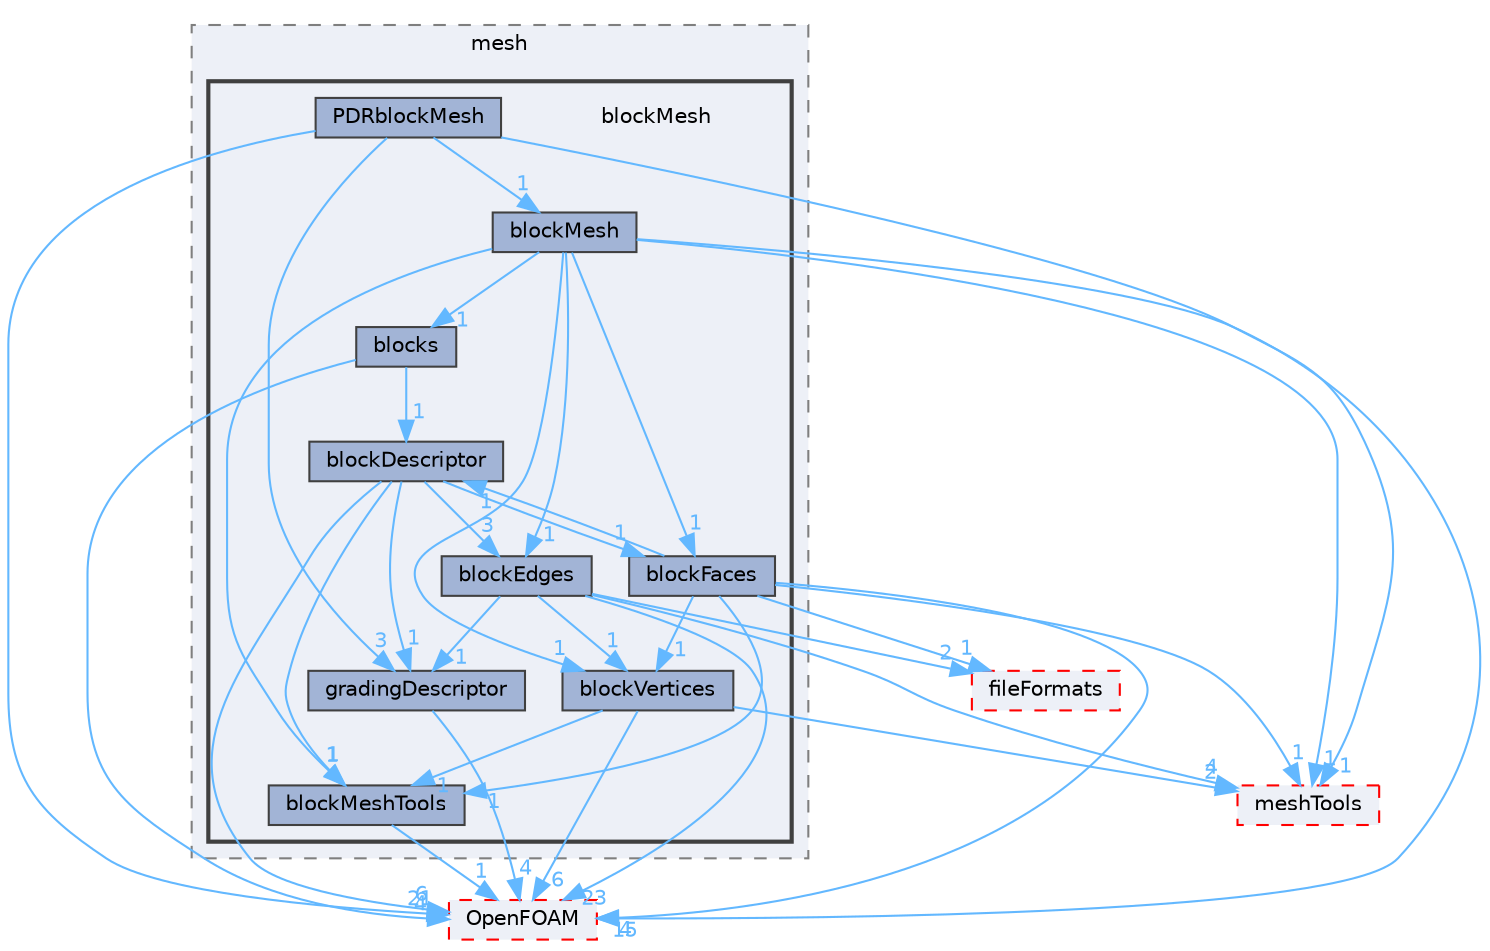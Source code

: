 digraph "src/mesh/blockMesh"
{
 // LATEX_PDF_SIZE
  bgcolor="transparent";
  edge [fontname=Helvetica,fontsize=10,labelfontname=Helvetica,labelfontsize=10];
  node [fontname=Helvetica,fontsize=10,shape=box,height=0.2,width=0.4];
  compound=true
  subgraph clusterdir_7be0d8c199b9408ae01f5d77515b8def {
    graph [ bgcolor="#edf0f7", pencolor="grey50", label="mesh", fontname=Helvetica,fontsize=10 style="filled,dashed", URL="dir_7be0d8c199b9408ae01f5d77515b8def.html",tooltip=""]
  subgraph clusterdir_ade3ea1948a418ffb78a293f495540d7 {
    graph [ bgcolor="#edf0f7", pencolor="grey25", label="", fontname=Helvetica,fontsize=10 style="filled,bold", URL="dir_ade3ea1948a418ffb78a293f495540d7.html",tooltip=""]
    dir_ade3ea1948a418ffb78a293f495540d7 [shape=plaintext, label="blockMesh"];
  dir_a3d52b2f9b3e65042a1bb91a49e53ba2 [label="blockDescriptor", fillcolor="#a2b4d6", color="grey25", style="filled", URL="dir_a3d52b2f9b3e65042a1bb91a49e53ba2.html",tooltip=""];
  dir_2be04f7008d0f59dcfa6d7f2ed1ae216 [label="blockEdges", fillcolor="#a2b4d6", color="grey25", style="filled", URL="dir_2be04f7008d0f59dcfa6d7f2ed1ae216.html",tooltip=""];
  dir_bd6d7609183954e4e602a5d911da1e0d [label="blockFaces", fillcolor="#a2b4d6", color="grey25", style="filled", URL="dir_bd6d7609183954e4e602a5d911da1e0d.html",tooltip=""];
  dir_31b8270c210cc8b10b1c8fa0114be036 [label="blockMesh", fillcolor="#a2b4d6", color="grey25", style="filled", URL="dir_31b8270c210cc8b10b1c8fa0114be036.html",tooltip=""];
  dir_934fd699d4e73509f5b745cbde9009c9 [label="blockMeshTools", fillcolor="#a2b4d6", color="grey25", style="filled", URL="dir_934fd699d4e73509f5b745cbde9009c9.html",tooltip=""];
  dir_3d4b7ff82430426b89c0b8ee1857acdd [label="blocks", fillcolor="#a2b4d6", color="grey25", style="filled", URL="dir_3d4b7ff82430426b89c0b8ee1857acdd.html",tooltip=""];
  dir_93895511c18a9f0db9f27c0c000f3eac [label="blockVertices", fillcolor="#a2b4d6", color="grey25", style="filled", URL="dir_93895511c18a9f0db9f27c0c000f3eac.html",tooltip=""];
  dir_3903f2573fdbc5abba7a817e773bfcbc [label="gradingDescriptor", fillcolor="#a2b4d6", color="grey25", style="filled", URL="dir_3903f2573fdbc5abba7a817e773bfcbc.html",tooltip=""];
  dir_9b6cc87a9dc95468230600f8787399a0 [label="PDRblockMesh", fillcolor="#a2b4d6", color="grey25", style="filled", URL="dir_9b6cc87a9dc95468230600f8787399a0.html",tooltip=""];
  }
  }
  dir_ae30ad0bef50cf391b24c614251bb9fd [label="meshTools", fillcolor="#edf0f7", color="red", style="filled,dashed", URL="dir_ae30ad0bef50cf391b24c614251bb9fd.html",tooltip=""];
  dir_c5473ff19b20e6ec4dfe5c310b3778a8 [label="OpenFOAM", fillcolor="#edf0f7", color="red", style="filled,dashed", URL="dir_c5473ff19b20e6ec4dfe5c310b3778a8.html",tooltip=""];
  dir_b05602f37bb521a7142c0a3e200b5f35 [label="fileFormats", fillcolor="#edf0f7", color="red", style="filled,dashed", URL="dir_b05602f37bb521a7142c0a3e200b5f35.html",tooltip=""];
  dir_a3d52b2f9b3e65042a1bb91a49e53ba2->dir_2be04f7008d0f59dcfa6d7f2ed1ae216 [headlabel="3", labeldistance=1.5 headhref="dir_000299_000301.html" href="dir_000299_000301.html" color="steelblue1" fontcolor="steelblue1"];
  dir_a3d52b2f9b3e65042a1bb91a49e53ba2->dir_3903f2573fdbc5abba7a817e773bfcbc [headlabel="1", labeldistance=1.5 headhref="dir_000299_001669.html" href="dir_000299_001669.html" color="steelblue1" fontcolor="steelblue1"];
  dir_a3d52b2f9b3e65042a1bb91a49e53ba2->dir_934fd699d4e73509f5b745cbde9009c9 [headlabel="1", labeldistance=1.5 headhref="dir_000299_000307.html" href="dir_000299_000307.html" color="steelblue1" fontcolor="steelblue1"];
  dir_a3d52b2f9b3e65042a1bb91a49e53ba2->dir_bd6d7609183954e4e602a5d911da1e0d [headlabel="1", labeldistance=1.5 headhref="dir_000299_000303.html" href="dir_000299_000303.html" color="steelblue1" fontcolor="steelblue1"];
  dir_a3d52b2f9b3e65042a1bb91a49e53ba2->dir_c5473ff19b20e6ec4dfe5c310b3778a8 [headlabel="6", labeldistance=1.5 headhref="dir_000299_002695.html" href="dir_000299_002695.html" color="steelblue1" fontcolor="steelblue1"];
  dir_2be04f7008d0f59dcfa6d7f2ed1ae216->dir_93895511c18a9f0db9f27c0c000f3eac [headlabel="1", labeldistance=1.5 headhref="dir_000301_000310.html" href="dir_000301_000310.html" color="steelblue1" fontcolor="steelblue1"];
  dir_2be04f7008d0f59dcfa6d7f2ed1ae216->dir_ae30ad0bef50cf391b24c614251bb9fd [headlabel="4", labeldistance=1.5 headhref="dir_000301_002382.html" href="dir_000301_002382.html" color="steelblue1" fontcolor="steelblue1"];
  dir_2be04f7008d0f59dcfa6d7f2ed1ae216->dir_c5473ff19b20e6ec4dfe5c310b3778a8 [headlabel="23", labeldistance=1.5 headhref="dir_000301_002695.html" href="dir_000301_002695.html" color="steelblue1" fontcolor="steelblue1"];
  dir_2be04f7008d0f59dcfa6d7f2ed1ae216->dir_3903f2573fdbc5abba7a817e773bfcbc [headlabel="1", labeldistance=1.5 headhref="dir_000301_001669.html" href="dir_000301_001669.html" color="steelblue1" fontcolor="steelblue1"];
  dir_2be04f7008d0f59dcfa6d7f2ed1ae216->dir_b05602f37bb521a7142c0a3e200b5f35 [headlabel="2", labeldistance=1.5 headhref="dir_000301_001353.html" href="dir_000301_001353.html" color="steelblue1" fontcolor="steelblue1"];
  dir_bd6d7609183954e4e602a5d911da1e0d->dir_934fd699d4e73509f5b745cbde9009c9 [headlabel="1", labeldistance=1.5 headhref="dir_000303_000307.html" href="dir_000303_000307.html" color="steelblue1" fontcolor="steelblue1"];
  dir_bd6d7609183954e4e602a5d911da1e0d->dir_93895511c18a9f0db9f27c0c000f3eac [headlabel="1", labeldistance=1.5 headhref="dir_000303_000310.html" href="dir_000303_000310.html" color="steelblue1" fontcolor="steelblue1"];
  dir_bd6d7609183954e4e602a5d911da1e0d->dir_ae30ad0bef50cf391b24c614251bb9fd [headlabel="1", labeldistance=1.5 headhref="dir_000303_002382.html" href="dir_000303_002382.html" color="steelblue1" fontcolor="steelblue1"];
  dir_bd6d7609183954e4e602a5d911da1e0d->dir_c5473ff19b20e6ec4dfe5c310b3778a8 [headlabel="4", labeldistance=1.5 headhref="dir_000303_002695.html" href="dir_000303_002695.html" color="steelblue1" fontcolor="steelblue1"];
  dir_bd6d7609183954e4e602a5d911da1e0d->dir_a3d52b2f9b3e65042a1bb91a49e53ba2 [headlabel="1", labeldistance=1.5 headhref="dir_000303_000299.html" href="dir_000303_000299.html" color="steelblue1" fontcolor="steelblue1"];
  dir_bd6d7609183954e4e602a5d911da1e0d->dir_b05602f37bb521a7142c0a3e200b5f35 [headlabel="1", labeldistance=1.5 headhref="dir_000303_001353.html" href="dir_000303_001353.html" color="steelblue1" fontcolor="steelblue1"];
  dir_31b8270c210cc8b10b1c8fa0114be036->dir_2be04f7008d0f59dcfa6d7f2ed1ae216 [headlabel="1", labeldistance=1.5 headhref="dir_000306_000301.html" href="dir_000306_000301.html" color="steelblue1" fontcolor="steelblue1"];
  dir_31b8270c210cc8b10b1c8fa0114be036->dir_3d4b7ff82430426b89c0b8ee1857acdd [headlabel="1", labeldistance=1.5 headhref="dir_000306_000308.html" href="dir_000306_000308.html" color="steelblue1" fontcolor="steelblue1"];
  dir_31b8270c210cc8b10b1c8fa0114be036->dir_934fd699d4e73509f5b745cbde9009c9 [headlabel="1", labeldistance=1.5 headhref="dir_000306_000307.html" href="dir_000306_000307.html" color="steelblue1" fontcolor="steelblue1"];
  dir_31b8270c210cc8b10b1c8fa0114be036->dir_93895511c18a9f0db9f27c0c000f3eac [headlabel="1", labeldistance=1.5 headhref="dir_000306_000310.html" href="dir_000306_000310.html" color="steelblue1" fontcolor="steelblue1"];
  dir_31b8270c210cc8b10b1c8fa0114be036->dir_ae30ad0bef50cf391b24c614251bb9fd [headlabel="1", labeldistance=1.5 headhref="dir_000306_002382.html" href="dir_000306_002382.html" color="steelblue1" fontcolor="steelblue1"];
  dir_31b8270c210cc8b10b1c8fa0114be036->dir_bd6d7609183954e4e602a5d911da1e0d [headlabel="1", labeldistance=1.5 headhref="dir_000306_000303.html" href="dir_000306_000303.html" color="steelblue1" fontcolor="steelblue1"];
  dir_31b8270c210cc8b10b1c8fa0114be036->dir_c5473ff19b20e6ec4dfe5c310b3778a8 [headlabel="15", labeldistance=1.5 headhref="dir_000306_002695.html" href="dir_000306_002695.html" color="steelblue1" fontcolor="steelblue1"];
  dir_934fd699d4e73509f5b745cbde9009c9->dir_c5473ff19b20e6ec4dfe5c310b3778a8 [headlabel="1", labeldistance=1.5 headhref="dir_000307_002695.html" href="dir_000307_002695.html" color="steelblue1" fontcolor="steelblue1"];
  dir_3d4b7ff82430426b89c0b8ee1857acdd->dir_a3d52b2f9b3e65042a1bb91a49e53ba2 [headlabel="1", labeldistance=1.5 headhref="dir_000308_000299.html" href="dir_000308_000299.html" color="steelblue1" fontcolor="steelblue1"];
  dir_3d4b7ff82430426b89c0b8ee1857acdd->dir_c5473ff19b20e6ec4dfe5c310b3778a8 [headlabel="4", labeldistance=1.5 headhref="dir_000308_002695.html" href="dir_000308_002695.html" color="steelblue1" fontcolor="steelblue1"];
  dir_93895511c18a9f0db9f27c0c000f3eac->dir_934fd699d4e73509f5b745cbde9009c9 [headlabel="1", labeldistance=1.5 headhref="dir_000310_000307.html" href="dir_000310_000307.html" color="steelblue1" fontcolor="steelblue1"];
  dir_93895511c18a9f0db9f27c0c000f3eac->dir_ae30ad0bef50cf391b24c614251bb9fd [headlabel="2", labeldistance=1.5 headhref="dir_000310_002382.html" href="dir_000310_002382.html" color="steelblue1" fontcolor="steelblue1"];
  dir_93895511c18a9f0db9f27c0c000f3eac->dir_c5473ff19b20e6ec4dfe5c310b3778a8 [headlabel="6", labeldistance=1.5 headhref="dir_000310_002695.html" href="dir_000310_002695.html" color="steelblue1" fontcolor="steelblue1"];
  dir_3903f2573fdbc5abba7a817e773bfcbc->dir_c5473ff19b20e6ec4dfe5c310b3778a8 [headlabel="4", labeldistance=1.5 headhref="dir_001669_002695.html" href="dir_001669_002695.html" color="steelblue1" fontcolor="steelblue1"];
  dir_9b6cc87a9dc95468230600f8787399a0->dir_31b8270c210cc8b10b1c8fa0114be036 [headlabel="1", labeldistance=1.5 headhref="dir_002857_000306.html" href="dir_002857_000306.html" color="steelblue1" fontcolor="steelblue1"];
  dir_9b6cc87a9dc95468230600f8787399a0->dir_3903f2573fdbc5abba7a817e773bfcbc [headlabel="3", labeldistance=1.5 headhref="dir_002857_001669.html" href="dir_002857_001669.html" color="steelblue1" fontcolor="steelblue1"];
  dir_9b6cc87a9dc95468230600f8787399a0->dir_ae30ad0bef50cf391b24c614251bb9fd [headlabel="1", labeldistance=1.5 headhref="dir_002857_002382.html" href="dir_002857_002382.html" color="steelblue1" fontcolor="steelblue1"];
  dir_9b6cc87a9dc95468230600f8787399a0->dir_c5473ff19b20e6ec4dfe5c310b3778a8 [headlabel="21", labeldistance=1.5 headhref="dir_002857_002695.html" href="dir_002857_002695.html" color="steelblue1" fontcolor="steelblue1"];
}
